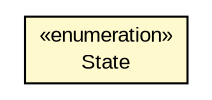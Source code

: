#!/usr/local/bin/dot
#
# Class diagram 
# Generated by UMLGraph version R5_6-24-gf6e263 (http://www.umlgraph.org/)
#

digraph G {
	edge [fontname="arial",fontsize=10,labelfontname="arial",labelfontsize=10];
	node [fontname="arial",fontsize=10,shape=plaintext];
	nodesep=0.25;
	ranksep=0.5;
	// org.osmdroid.debug.util.HumanTime.State
	c3662 [label=<<table title="org.osmdroid.debug.util.HumanTime.State" border="0" cellborder="1" cellspacing="0" cellpadding="2" port="p" bgcolor="lemonChiffon" href="./HumanTime.State.html">
		<tr><td><table border="0" cellspacing="0" cellpadding="1">
<tr><td align="center" balign="center"> &#171;enumeration&#187; </td></tr>
<tr><td align="center" balign="center"> State </td></tr>
		</table></td></tr>
		</table>>, URL="./HumanTime.State.html", fontname="arial", fontcolor="black", fontsize=10.0];
}

